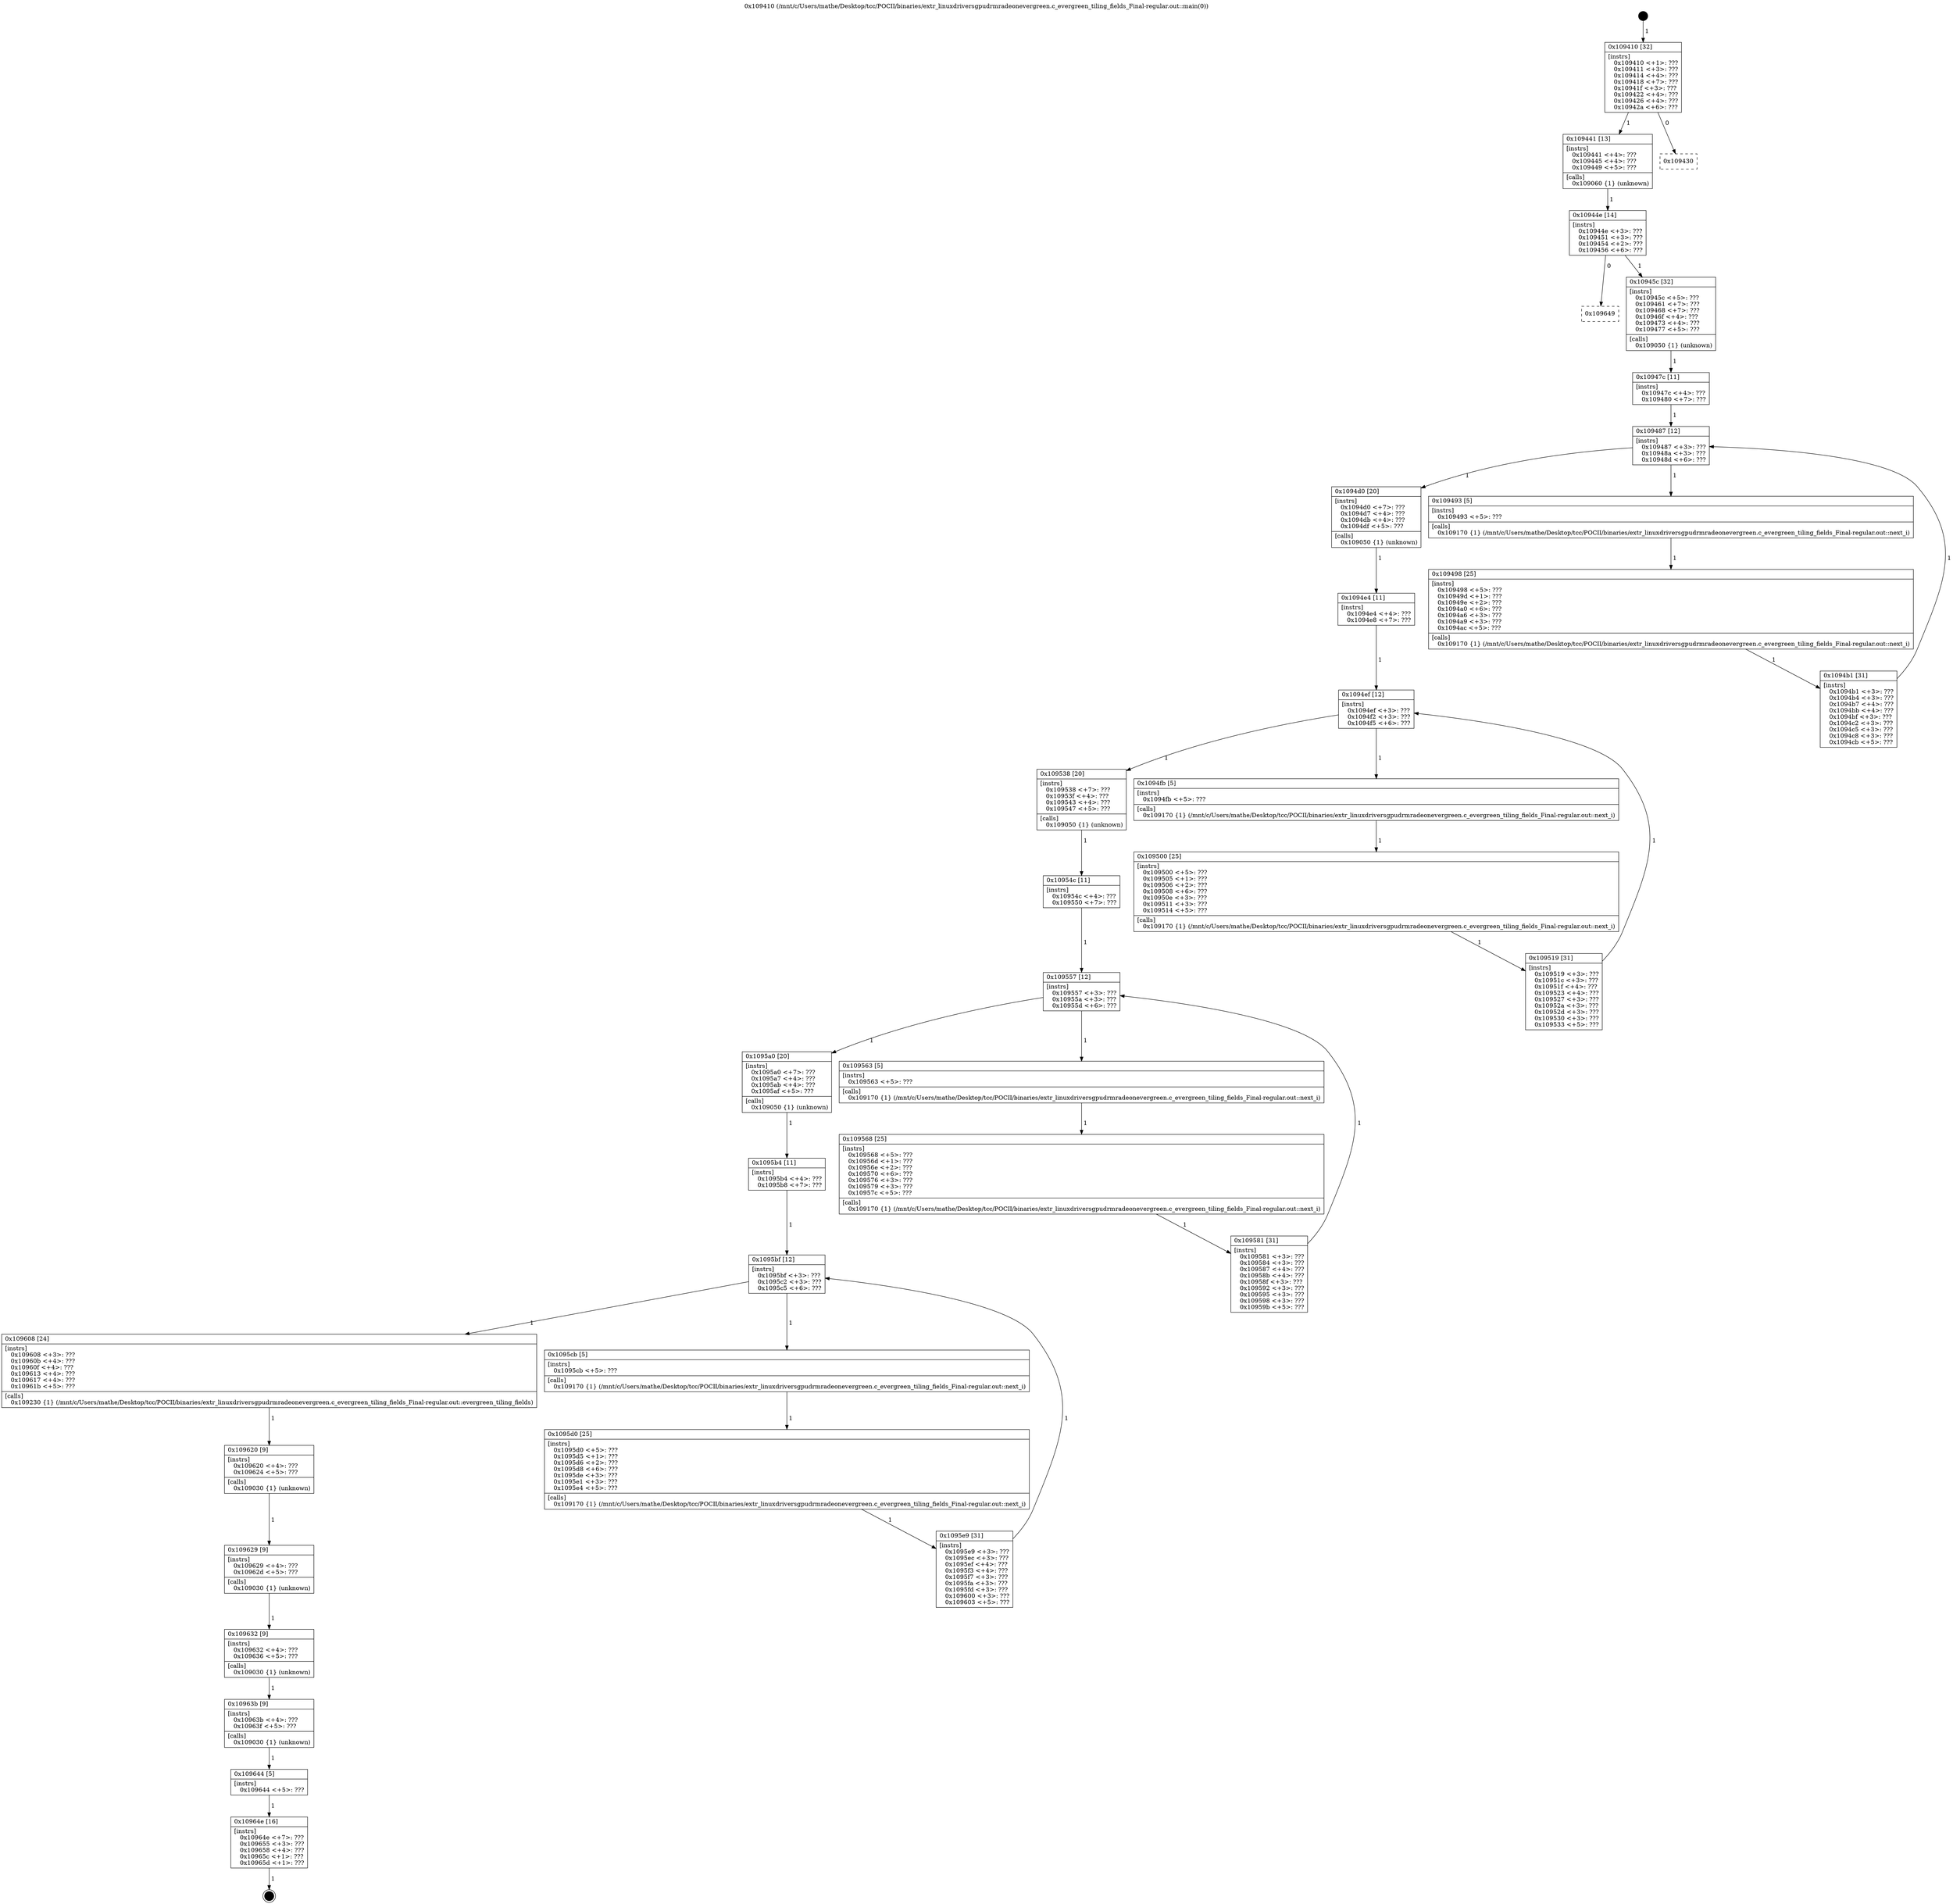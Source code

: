 digraph "0x109410" {
  label = "0x109410 (/mnt/c/Users/mathe/Desktop/tcc/POCII/binaries/extr_linuxdriversgpudrmradeonevergreen.c_evergreen_tiling_fields_Final-regular.out::main(0))"
  labelloc = "t"
  node[shape=record]

  Entry [label="",width=0.3,height=0.3,shape=circle,fillcolor=black,style=filled]
  "0x109410" [label="{
     0x109410 [32]\l
     | [instrs]\l
     &nbsp;&nbsp;0x109410 \<+1\>: ???\l
     &nbsp;&nbsp;0x109411 \<+3\>: ???\l
     &nbsp;&nbsp;0x109414 \<+4\>: ???\l
     &nbsp;&nbsp;0x109418 \<+7\>: ???\l
     &nbsp;&nbsp;0x10941f \<+3\>: ???\l
     &nbsp;&nbsp;0x109422 \<+4\>: ???\l
     &nbsp;&nbsp;0x109426 \<+4\>: ???\l
     &nbsp;&nbsp;0x10942a \<+6\>: ???\l
  }"]
  "0x109441" [label="{
     0x109441 [13]\l
     | [instrs]\l
     &nbsp;&nbsp;0x109441 \<+4\>: ???\l
     &nbsp;&nbsp;0x109445 \<+4\>: ???\l
     &nbsp;&nbsp;0x109449 \<+5\>: ???\l
     | [calls]\l
     &nbsp;&nbsp;0x109060 \{1\} (unknown)\l
  }"]
  "0x109430" [label="{
     0x109430\l
  }", style=dashed]
  "0x10944e" [label="{
     0x10944e [14]\l
     | [instrs]\l
     &nbsp;&nbsp;0x10944e \<+3\>: ???\l
     &nbsp;&nbsp;0x109451 \<+3\>: ???\l
     &nbsp;&nbsp;0x109454 \<+2\>: ???\l
     &nbsp;&nbsp;0x109456 \<+6\>: ???\l
  }"]
  "0x109649" [label="{
     0x109649\l
  }", style=dashed]
  "0x10945c" [label="{
     0x10945c [32]\l
     | [instrs]\l
     &nbsp;&nbsp;0x10945c \<+5\>: ???\l
     &nbsp;&nbsp;0x109461 \<+7\>: ???\l
     &nbsp;&nbsp;0x109468 \<+7\>: ???\l
     &nbsp;&nbsp;0x10946f \<+4\>: ???\l
     &nbsp;&nbsp;0x109473 \<+4\>: ???\l
     &nbsp;&nbsp;0x109477 \<+5\>: ???\l
     | [calls]\l
     &nbsp;&nbsp;0x109050 \{1\} (unknown)\l
  }"]
  Exit [label="",width=0.3,height=0.3,shape=circle,fillcolor=black,style=filled,peripheries=2]
  "0x109487" [label="{
     0x109487 [12]\l
     | [instrs]\l
     &nbsp;&nbsp;0x109487 \<+3\>: ???\l
     &nbsp;&nbsp;0x10948a \<+3\>: ???\l
     &nbsp;&nbsp;0x10948d \<+6\>: ???\l
  }"]
  "0x1094d0" [label="{
     0x1094d0 [20]\l
     | [instrs]\l
     &nbsp;&nbsp;0x1094d0 \<+7\>: ???\l
     &nbsp;&nbsp;0x1094d7 \<+4\>: ???\l
     &nbsp;&nbsp;0x1094db \<+4\>: ???\l
     &nbsp;&nbsp;0x1094df \<+5\>: ???\l
     | [calls]\l
     &nbsp;&nbsp;0x109050 \{1\} (unknown)\l
  }"]
  "0x109493" [label="{
     0x109493 [5]\l
     | [instrs]\l
     &nbsp;&nbsp;0x109493 \<+5\>: ???\l
     | [calls]\l
     &nbsp;&nbsp;0x109170 \{1\} (/mnt/c/Users/mathe/Desktop/tcc/POCII/binaries/extr_linuxdriversgpudrmradeonevergreen.c_evergreen_tiling_fields_Final-regular.out::next_i)\l
  }"]
  "0x109498" [label="{
     0x109498 [25]\l
     | [instrs]\l
     &nbsp;&nbsp;0x109498 \<+5\>: ???\l
     &nbsp;&nbsp;0x10949d \<+1\>: ???\l
     &nbsp;&nbsp;0x10949e \<+2\>: ???\l
     &nbsp;&nbsp;0x1094a0 \<+6\>: ???\l
     &nbsp;&nbsp;0x1094a6 \<+3\>: ???\l
     &nbsp;&nbsp;0x1094a9 \<+3\>: ???\l
     &nbsp;&nbsp;0x1094ac \<+5\>: ???\l
     | [calls]\l
     &nbsp;&nbsp;0x109170 \{1\} (/mnt/c/Users/mathe/Desktop/tcc/POCII/binaries/extr_linuxdriversgpudrmradeonevergreen.c_evergreen_tiling_fields_Final-regular.out::next_i)\l
  }"]
  "0x1094b1" [label="{
     0x1094b1 [31]\l
     | [instrs]\l
     &nbsp;&nbsp;0x1094b1 \<+3\>: ???\l
     &nbsp;&nbsp;0x1094b4 \<+3\>: ???\l
     &nbsp;&nbsp;0x1094b7 \<+4\>: ???\l
     &nbsp;&nbsp;0x1094bb \<+4\>: ???\l
     &nbsp;&nbsp;0x1094bf \<+3\>: ???\l
     &nbsp;&nbsp;0x1094c2 \<+3\>: ???\l
     &nbsp;&nbsp;0x1094c5 \<+3\>: ???\l
     &nbsp;&nbsp;0x1094c8 \<+3\>: ???\l
     &nbsp;&nbsp;0x1094cb \<+5\>: ???\l
  }"]
  "0x10947c" [label="{
     0x10947c [11]\l
     | [instrs]\l
     &nbsp;&nbsp;0x10947c \<+4\>: ???\l
     &nbsp;&nbsp;0x109480 \<+7\>: ???\l
  }"]
  "0x1094ef" [label="{
     0x1094ef [12]\l
     | [instrs]\l
     &nbsp;&nbsp;0x1094ef \<+3\>: ???\l
     &nbsp;&nbsp;0x1094f2 \<+3\>: ???\l
     &nbsp;&nbsp;0x1094f5 \<+6\>: ???\l
  }"]
  "0x109538" [label="{
     0x109538 [20]\l
     | [instrs]\l
     &nbsp;&nbsp;0x109538 \<+7\>: ???\l
     &nbsp;&nbsp;0x10953f \<+4\>: ???\l
     &nbsp;&nbsp;0x109543 \<+4\>: ???\l
     &nbsp;&nbsp;0x109547 \<+5\>: ???\l
     | [calls]\l
     &nbsp;&nbsp;0x109050 \{1\} (unknown)\l
  }"]
  "0x1094fb" [label="{
     0x1094fb [5]\l
     | [instrs]\l
     &nbsp;&nbsp;0x1094fb \<+5\>: ???\l
     | [calls]\l
     &nbsp;&nbsp;0x109170 \{1\} (/mnt/c/Users/mathe/Desktop/tcc/POCII/binaries/extr_linuxdriversgpudrmradeonevergreen.c_evergreen_tiling_fields_Final-regular.out::next_i)\l
  }"]
  "0x109500" [label="{
     0x109500 [25]\l
     | [instrs]\l
     &nbsp;&nbsp;0x109500 \<+5\>: ???\l
     &nbsp;&nbsp;0x109505 \<+1\>: ???\l
     &nbsp;&nbsp;0x109506 \<+2\>: ???\l
     &nbsp;&nbsp;0x109508 \<+6\>: ???\l
     &nbsp;&nbsp;0x10950e \<+3\>: ???\l
     &nbsp;&nbsp;0x109511 \<+3\>: ???\l
     &nbsp;&nbsp;0x109514 \<+5\>: ???\l
     | [calls]\l
     &nbsp;&nbsp;0x109170 \{1\} (/mnt/c/Users/mathe/Desktop/tcc/POCII/binaries/extr_linuxdriversgpudrmradeonevergreen.c_evergreen_tiling_fields_Final-regular.out::next_i)\l
  }"]
  "0x109519" [label="{
     0x109519 [31]\l
     | [instrs]\l
     &nbsp;&nbsp;0x109519 \<+3\>: ???\l
     &nbsp;&nbsp;0x10951c \<+3\>: ???\l
     &nbsp;&nbsp;0x10951f \<+4\>: ???\l
     &nbsp;&nbsp;0x109523 \<+4\>: ???\l
     &nbsp;&nbsp;0x109527 \<+3\>: ???\l
     &nbsp;&nbsp;0x10952a \<+3\>: ???\l
     &nbsp;&nbsp;0x10952d \<+3\>: ???\l
     &nbsp;&nbsp;0x109530 \<+3\>: ???\l
     &nbsp;&nbsp;0x109533 \<+5\>: ???\l
  }"]
  "0x1094e4" [label="{
     0x1094e4 [11]\l
     | [instrs]\l
     &nbsp;&nbsp;0x1094e4 \<+4\>: ???\l
     &nbsp;&nbsp;0x1094e8 \<+7\>: ???\l
  }"]
  "0x109557" [label="{
     0x109557 [12]\l
     | [instrs]\l
     &nbsp;&nbsp;0x109557 \<+3\>: ???\l
     &nbsp;&nbsp;0x10955a \<+3\>: ???\l
     &nbsp;&nbsp;0x10955d \<+6\>: ???\l
  }"]
  "0x1095a0" [label="{
     0x1095a0 [20]\l
     | [instrs]\l
     &nbsp;&nbsp;0x1095a0 \<+7\>: ???\l
     &nbsp;&nbsp;0x1095a7 \<+4\>: ???\l
     &nbsp;&nbsp;0x1095ab \<+4\>: ???\l
     &nbsp;&nbsp;0x1095af \<+5\>: ???\l
     | [calls]\l
     &nbsp;&nbsp;0x109050 \{1\} (unknown)\l
  }"]
  "0x109563" [label="{
     0x109563 [5]\l
     | [instrs]\l
     &nbsp;&nbsp;0x109563 \<+5\>: ???\l
     | [calls]\l
     &nbsp;&nbsp;0x109170 \{1\} (/mnt/c/Users/mathe/Desktop/tcc/POCII/binaries/extr_linuxdriversgpudrmradeonevergreen.c_evergreen_tiling_fields_Final-regular.out::next_i)\l
  }"]
  "0x109568" [label="{
     0x109568 [25]\l
     | [instrs]\l
     &nbsp;&nbsp;0x109568 \<+5\>: ???\l
     &nbsp;&nbsp;0x10956d \<+1\>: ???\l
     &nbsp;&nbsp;0x10956e \<+2\>: ???\l
     &nbsp;&nbsp;0x109570 \<+6\>: ???\l
     &nbsp;&nbsp;0x109576 \<+3\>: ???\l
     &nbsp;&nbsp;0x109579 \<+3\>: ???\l
     &nbsp;&nbsp;0x10957c \<+5\>: ???\l
     | [calls]\l
     &nbsp;&nbsp;0x109170 \{1\} (/mnt/c/Users/mathe/Desktop/tcc/POCII/binaries/extr_linuxdriversgpudrmradeonevergreen.c_evergreen_tiling_fields_Final-regular.out::next_i)\l
  }"]
  "0x109581" [label="{
     0x109581 [31]\l
     | [instrs]\l
     &nbsp;&nbsp;0x109581 \<+3\>: ???\l
     &nbsp;&nbsp;0x109584 \<+3\>: ???\l
     &nbsp;&nbsp;0x109587 \<+4\>: ???\l
     &nbsp;&nbsp;0x10958b \<+4\>: ???\l
     &nbsp;&nbsp;0x10958f \<+3\>: ???\l
     &nbsp;&nbsp;0x109592 \<+3\>: ???\l
     &nbsp;&nbsp;0x109595 \<+3\>: ???\l
     &nbsp;&nbsp;0x109598 \<+3\>: ???\l
     &nbsp;&nbsp;0x10959b \<+5\>: ???\l
  }"]
  "0x10954c" [label="{
     0x10954c [11]\l
     | [instrs]\l
     &nbsp;&nbsp;0x10954c \<+4\>: ???\l
     &nbsp;&nbsp;0x109550 \<+7\>: ???\l
  }"]
  "0x1095bf" [label="{
     0x1095bf [12]\l
     | [instrs]\l
     &nbsp;&nbsp;0x1095bf \<+3\>: ???\l
     &nbsp;&nbsp;0x1095c2 \<+3\>: ???\l
     &nbsp;&nbsp;0x1095c5 \<+6\>: ???\l
  }"]
  "0x109608" [label="{
     0x109608 [24]\l
     | [instrs]\l
     &nbsp;&nbsp;0x109608 \<+3\>: ???\l
     &nbsp;&nbsp;0x10960b \<+4\>: ???\l
     &nbsp;&nbsp;0x10960f \<+4\>: ???\l
     &nbsp;&nbsp;0x109613 \<+4\>: ???\l
     &nbsp;&nbsp;0x109617 \<+4\>: ???\l
     &nbsp;&nbsp;0x10961b \<+5\>: ???\l
     | [calls]\l
     &nbsp;&nbsp;0x109230 \{1\} (/mnt/c/Users/mathe/Desktop/tcc/POCII/binaries/extr_linuxdriversgpudrmradeonevergreen.c_evergreen_tiling_fields_Final-regular.out::evergreen_tiling_fields)\l
  }"]
  "0x1095cb" [label="{
     0x1095cb [5]\l
     | [instrs]\l
     &nbsp;&nbsp;0x1095cb \<+5\>: ???\l
     | [calls]\l
     &nbsp;&nbsp;0x109170 \{1\} (/mnt/c/Users/mathe/Desktop/tcc/POCII/binaries/extr_linuxdriversgpudrmradeonevergreen.c_evergreen_tiling_fields_Final-regular.out::next_i)\l
  }"]
  "0x1095d0" [label="{
     0x1095d0 [25]\l
     | [instrs]\l
     &nbsp;&nbsp;0x1095d0 \<+5\>: ???\l
     &nbsp;&nbsp;0x1095d5 \<+1\>: ???\l
     &nbsp;&nbsp;0x1095d6 \<+2\>: ???\l
     &nbsp;&nbsp;0x1095d8 \<+6\>: ???\l
     &nbsp;&nbsp;0x1095de \<+3\>: ???\l
     &nbsp;&nbsp;0x1095e1 \<+3\>: ???\l
     &nbsp;&nbsp;0x1095e4 \<+5\>: ???\l
     | [calls]\l
     &nbsp;&nbsp;0x109170 \{1\} (/mnt/c/Users/mathe/Desktop/tcc/POCII/binaries/extr_linuxdriversgpudrmradeonevergreen.c_evergreen_tiling_fields_Final-regular.out::next_i)\l
  }"]
  "0x1095e9" [label="{
     0x1095e9 [31]\l
     | [instrs]\l
     &nbsp;&nbsp;0x1095e9 \<+3\>: ???\l
     &nbsp;&nbsp;0x1095ec \<+3\>: ???\l
     &nbsp;&nbsp;0x1095ef \<+4\>: ???\l
     &nbsp;&nbsp;0x1095f3 \<+4\>: ???\l
     &nbsp;&nbsp;0x1095f7 \<+3\>: ???\l
     &nbsp;&nbsp;0x1095fa \<+3\>: ???\l
     &nbsp;&nbsp;0x1095fd \<+3\>: ???\l
     &nbsp;&nbsp;0x109600 \<+3\>: ???\l
     &nbsp;&nbsp;0x109603 \<+5\>: ???\l
  }"]
  "0x1095b4" [label="{
     0x1095b4 [11]\l
     | [instrs]\l
     &nbsp;&nbsp;0x1095b4 \<+4\>: ???\l
     &nbsp;&nbsp;0x1095b8 \<+7\>: ???\l
  }"]
  "0x109620" [label="{
     0x109620 [9]\l
     | [instrs]\l
     &nbsp;&nbsp;0x109620 \<+4\>: ???\l
     &nbsp;&nbsp;0x109624 \<+5\>: ???\l
     | [calls]\l
     &nbsp;&nbsp;0x109030 \{1\} (unknown)\l
  }"]
  "0x109629" [label="{
     0x109629 [9]\l
     | [instrs]\l
     &nbsp;&nbsp;0x109629 \<+4\>: ???\l
     &nbsp;&nbsp;0x10962d \<+5\>: ???\l
     | [calls]\l
     &nbsp;&nbsp;0x109030 \{1\} (unknown)\l
  }"]
  "0x109632" [label="{
     0x109632 [9]\l
     | [instrs]\l
     &nbsp;&nbsp;0x109632 \<+4\>: ???\l
     &nbsp;&nbsp;0x109636 \<+5\>: ???\l
     | [calls]\l
     &nbsp;&nbsp;0x109030 \{1\} (unknown)\l
  }"]
  "0x10963b" [label="{
     0x10963b [9]\l
     | [instrs]\l
     &nbsp;&nbsp;0x10963b \<+4\>: ???\l
     &nbsp;&nbsp;0x10963f \<+5\>: ???\l
     | [calls]\l
     &nbsp;&nbsp;0x109030 \{1\} (unknown)\l
  }"]
  "0x109644" [label="{
     0x109644 [5]\l
     | [instrs]\l
     &nbsp;&nbsp;0x109644 \<+5\>: ???\l
  }"]
  "0x10964e" [label="{
     0x10964e [16]\l
     | [instrs]\l
     &nbsp;&nbsp;0x10964e \<+7\>: ???\l
     &nbsp;&nbsp;0x109655 \<+3\>: ???\l
     &nbsp;&nbsp;0x109658 \<+4\>: ???\l
     &nbsp;&nbsp;0x10965c \<+1\>: ???\l
     &nbsp;&nbsp;0x10965d \<+1\>: ???\l
  }"]
  Entry -> "0x109410" [label=" 1"]
  "0x109410" -> "0x109441" [label=" 1"]
  "0x109410" -> "0x109430" [label=" 0"]
  "0x109441" -> "0x10944e" [label=" 1"]
  "0x10944e" -> "0x109649" [label=" 0"]
  "0x10944e" -> "0x10945c" [label=" 1"]
  "0x10964e" -> Exit [label=" 1"]
  "0x10945c" -> "0x10947c" [label=" 1"]
  "0x109487" -> "0x1094d0" [label=" 1"]
  "0x109487" -> "0x109493" [label=" 1"]
  "0x109493" -> "0x109498" [label=" 1"]
  "0x109498" -> "0x1094b1" [label=" 1"]
  "0x10947c" -> "0x109487" [label=" 1"]
  "0x1094b1" -> "0x109487" [label=" 1"]
  "0x1094d0" -> "0x1094e4" [label=" 1"]
  "0x1094ef" -> "0x109538" [label=" 1"]
  "0x1094ef" -> "0x1094fb" [label=" 1"]
  "0x1094fb" -> "0x109500" [label=" 1"]
  "0x109500" -> "0x109519" [label=" 1"]
  "0x1094e4" -> "0x1094ef" [label=" 1"]
  "0x109519" -> "0x1094ef" [label=" 1"]
  "0x109538" -> "0x10954c" [label=" 1"]
  "0x109557" -> "0x1095a0" [label=" 1"]
  "0x109557" -> "0x109563" [label=" 1"]
  "0x109563" -> "0x109568" [label=" 1"]
  "0x109568" -> "0x109581" [label=" 1"]
  "0x10954c" -> "0x109557" [label=" 1"]
  "0x109581" -> "0x109557" [label=" 1"]
  "0x1095a0" -> "0x1095b4" [label=" 1"]
  "0x1095bf" -> "0x109608" [label=" 1"]
  "0x1095bf" -> "0x1095cb" [label=" 1"]
  "0x1095cb" -> "0x1095d0" [label=" 1"]
  "0x1095d0" -> "0x1095e9" [label=" 1"]
  "0x1095b4" -> "0x1095bf" [label=" 1"]
  "0x1095e9" -> "0x1095bf" [label=" 1"]
  "0x109608" -> "0x109620" [label=" 1"]
  "0x109620" -> "0x109629" [label=" 1"]
  "0x109629" -> "0x109632" [label=" 1"]
  "0x109632" -> "0x10963b" [label=" 1"]
  "0x10963b" -> "0x109644" [label=" 1"]
  "0x109644" -> "0x10964e" [label=" 1"]
}
